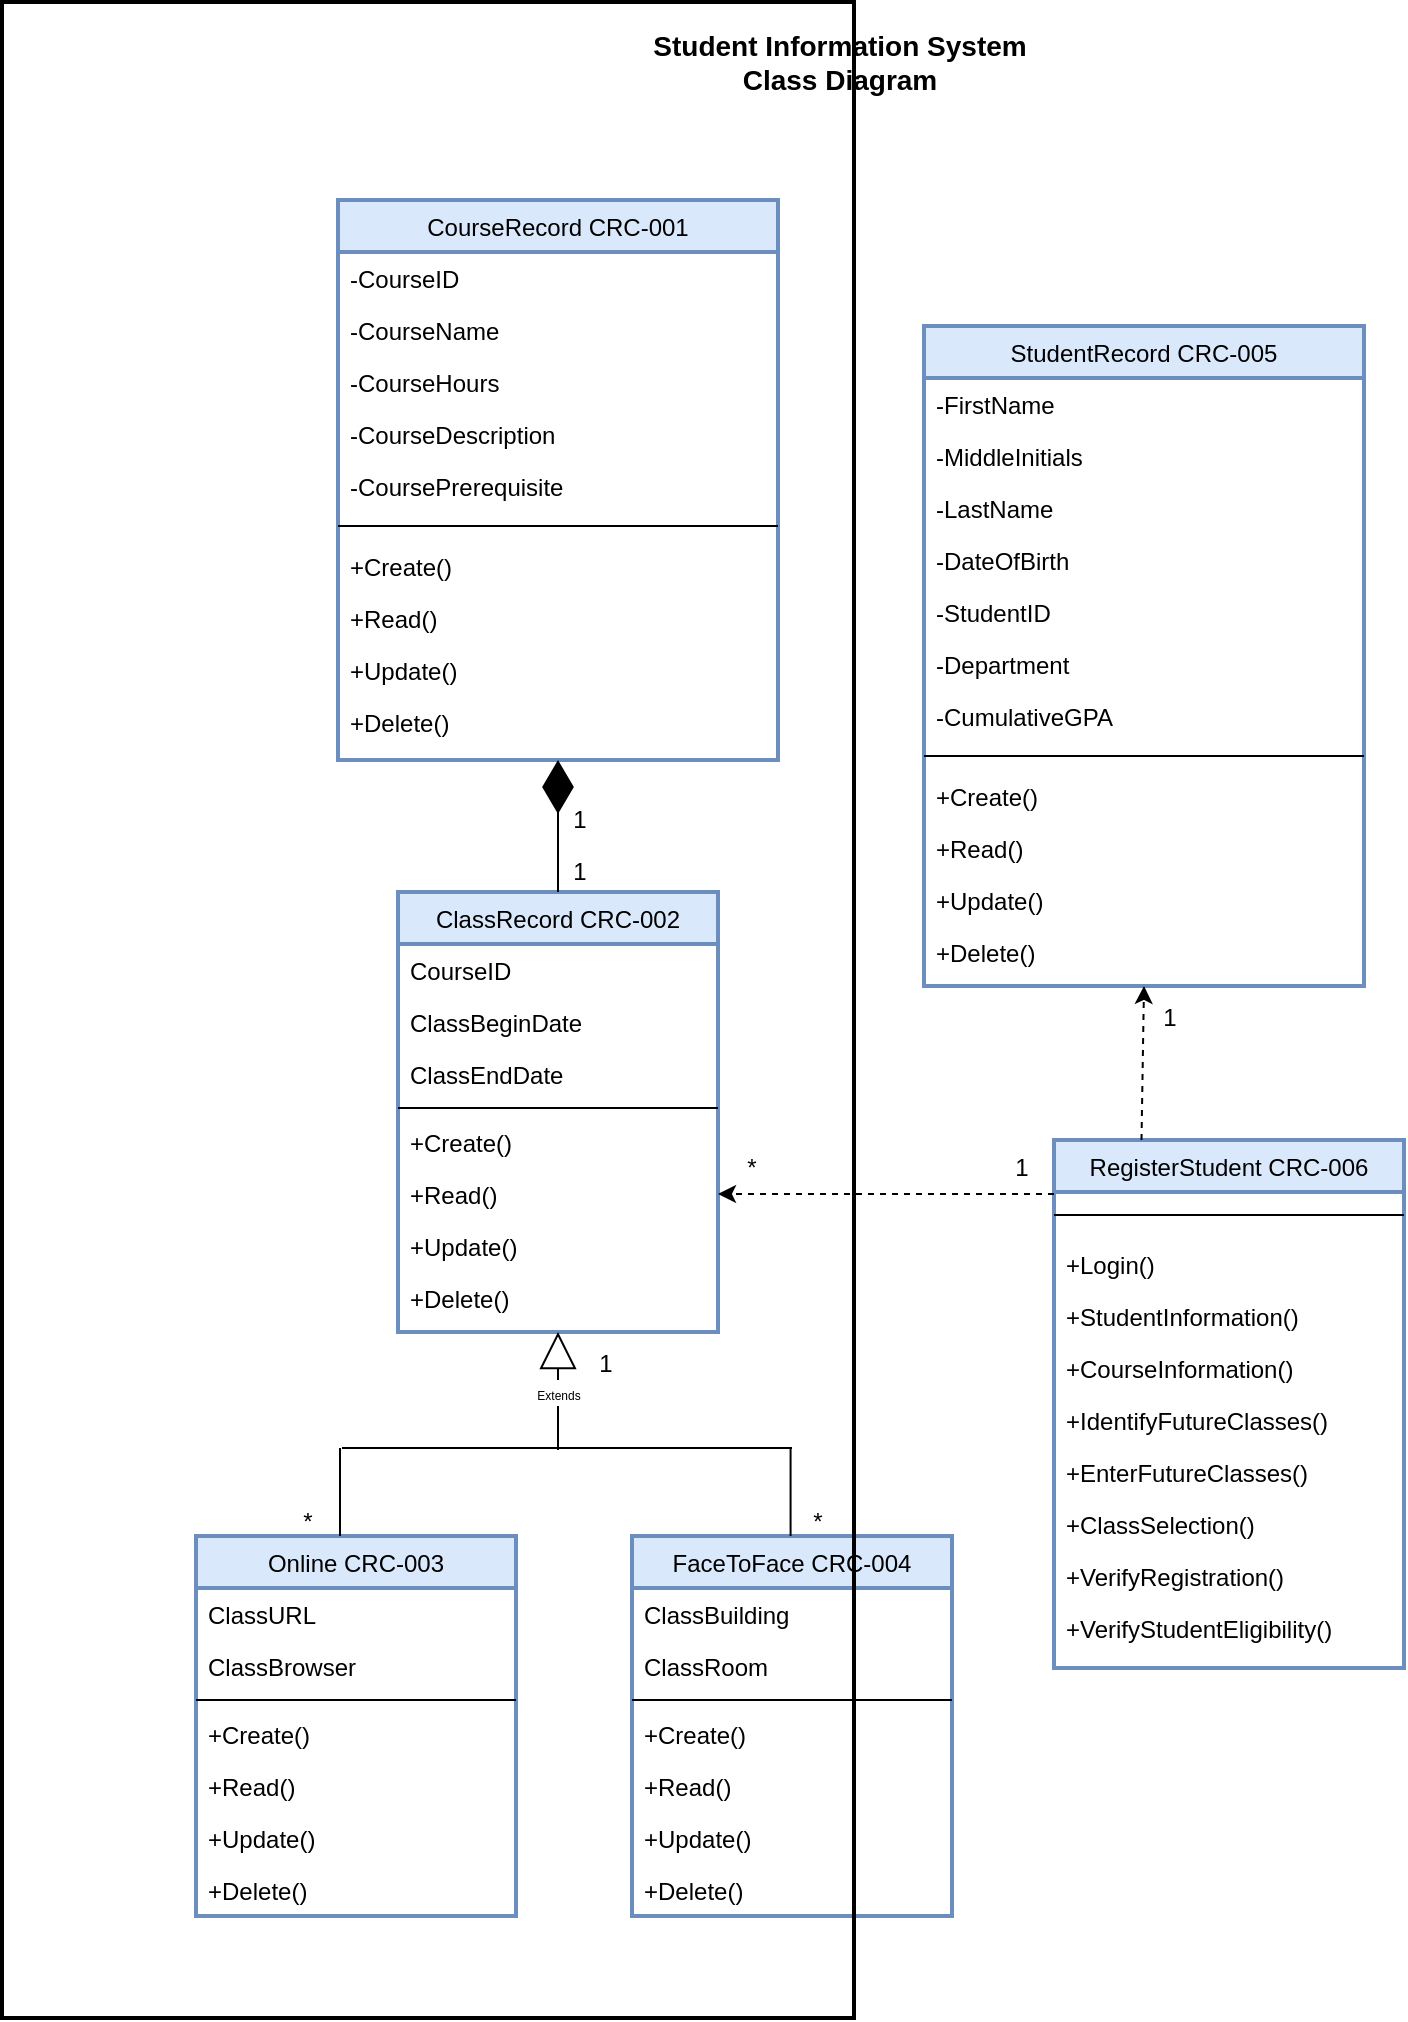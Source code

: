 <mxfile version="14.0.1" type="github">
  <diagram id="C5RBs43oDa-KdzZeNtuy" name="Page-1">
    <mxGraphModel dx="916" dy="173" grid="0" gridSize="10" guides="1" tooltips="1" connect="1" arrows="1" fold="1" page="0" pageScale="1" pageWidth="583" pageHeight="827" math="0" shadow="0">
      <root>
        <mxCell id="WIyWlLk6GJQsqaUBKTNV-0" />
        <mxCell id="WIyWlLk6GJQsqaUBKTNV-1" parent="WIyWlLk6GJQsqaUBKTNV-0" />
        <mxCell id="mDZFszzArQVCt0ObkEAF-0" value="ClassRecord CRC-002" style="swimlane;fontStyle=0;align=center;verticalAlign=top;childLayout=stackLayout;horizontal=1;startSize=26;horizontalStack=0;resizeParent=1;resizeLast=0;collapsible=1;marginBottom=0;rounded=0;shadow=0;strokeWidth=2;fillColor=#dae8fc;strokeColor=#6c8ebf;" parent="WIyWlLk6GJQsqaUBKTNV-1" vertex="1">
          <mxGeometry x="212" y="908" width="160" height="220" as="geometry">
            <mxRectangle x="230" y="140" width="160" height="26" as="alternateBounds" />
          </mxGeometry>
        </mxCell>
        <mxCell id="mDZFszzArQVCt0ObkEAF-1" value="CourseID" style="text;align=left;verticalAlign=top;spacingLeft=4;spacingRight=4;overflow=hidden;rotatable=0;points=[[0,0.5],[1,0.5]];portConstraint=eastwest;" parent="mDZFszzArQVCt0ObkEAF-0" vertex="1">
          <mxGeometry y="26" width="160" height="26" as="geometry" />
        </mxCell>
        <mxCell id="mDZFszzArQVCt0ObkEAF-2" value="ClassBeginDate" style="text;align=left;verticalAlign=top;spacingLeft=4;spacingRight=4;overflow=hidden;rotatable=0;points=[[0,0.5],[1,0.5]];portConstraint=eastwest;rounded=0;shadow=0;html=0;" parent="mDZFszzArQVCt0ObkEAF-0" vertex="1">
          <mxGeometry y="52" width="160" height="26" as="geometry" />
        </mxCell>
        <mxCell id="mDZFszzArQVCt0ObkEAF-3" value="ClassEndDate" style="text;align=left;verticalAlign=top;spacingLeft=4;spacingRight=4;overflow=hidden;rotatable=0;points=[[0,0.5],[1,0.5]];portConstraint=eastwest;rounded=0;shadow=0;html=0;" parent="mDZFszzArQVCt0ObkEAF-0" vertex="1">
          <mxGeometry y="78" width="160" height="26" as="geometry" />
        </mxCell>
        <mxCell id="mDZFszzArQVCt0ObkEAF-4" value="" style="line;html=1;strokeWidth=1;align=left;verticalAlign=middle;spacingTop=-1;spacingLeft=3;spacingRight=3;rotatable=0;labelPosition=right;points=[];portConstraint=eastwest;" parent="mDZFszzArQVCt0ObkEAF-0" vertex="1">
          <mxGeometry y="104" width="160" height="8" as="geometry" />
        </mxCell>
        <mxCell id="mDZFszzArQVCt0ObkEAF-5" value="+Create()" style="text;align=left;verticalAlign=top;spacingLeft=4;spacingRight=4;overflow=hidden;rotatable=0;points=[[0,0.5],[1,0.5]];portConstraint=eastwest;" parent="mDZFszzArQVCt0ObkEAF-0" vertex="1">
          <mxGeometry y="112" width="160" height="26" as="geometry" />
        </mxCell>
        <mxCell id="mDZFszzArQVCt0ObkEAF-50" value="+Read()" style="text;align=left;verticalAlign=top;spacingLeft=4;spacingRight=4;overflow=hidden;rotatable=0;points=[[0,0.5],[1,0.5]];portConstraint=eastwest;" parent="mDZFszzArQVCt0ObkEAF-0" vertex="1">
          <mxGeometry y="138" width="160" height="26" as="geometry" />
        </mxCell>
        <mxCell id="mDZFszzArQVCt0ObkEAF-30" value="+Update()" style="text;align=left;verticalAlign=top;spacingLeft=4;spacingRight=4;overflow=hidden;rotatable=0;points=[[0,0.5],[1,0.5]];portConstraint=eastwest;" parent="mDZFszzArQVCt0ObkEAF-0" vertex="1">
          <mxGeometry y="164" width="160" height="26" as="geometry" />
        </mxCell>
        <mxCell id="mDZFszzArQVCt0ObkEAF-31" value="+Delete()" style="text;align=left;verticalAlign=top;spacingLeft=4;spacingRight=4;overflow=hidden;rotatable=0;points=[[0,0.5],[1,0.5]];portConstraint=eastwest;" parent="mDZFszzArQVCt0ObkEAF-0" vertex="1">
          <mxGeometry y="190" width="160" height="26" as="geometry" />
        </mxCell>
        <mxCell id="mDZFszzArQVCt0ObkEAF-6" value="CourseRecord CRC-001" style="swimlane;fontStyle=0;align=center;verticalAlign=top;childLayout=stackLayout;horizontal=1;startSize=26;horizontalStack=0;resizeParent=1;resizeLast=0;collapsible=1;marginBottom=0;rounded=0;shadow=0;strokeWidth=2;fillColor=#dae8fc;strokeColor=#6c8ebf;" parent="WIyWlLk6GJQsqaUBKTNV-1" vertex="1">
          <mxGeometry x="182" y="562" width="220" height="280" as="geometry">
            <mxRectangle x="230" y="140" width="160" height="26" as="alternateBounds" />
          </mxGeometry>
        </mxCell>
        <mxCell id="mDZFszzArQVCt0ObkEAF-7" value="-CourseID" style="text;align=left;verticalAlign=top;spacingLeft=4;spacingRight=4;overflow=hidden;rotatable=0;points=[[0,0.5],[1,0.5]];portConstraint=eastwest;" parent="mDZFszzArQVCt0ObkEAF-6" vertex="1">
          <mxGeometry y="26" width="220" height="26" as="geometry" />
        </mxCell>
        <mxCell id="mDZFszzArQVCt0ObkEAF-8" value="-CourseName" style="text;align=left;verticalAlign=top;spacingLeft=4;spacingRight=4;overflow=hidden;rotatable=0;points=[[0,0.5],[1,0.5]];portConstraint=eastwest;rounded=0;shadow=0;html=0;" parent="mDZFszzArQVCt0ObkEAF-6" vertex="1">
          <mxGeometry y="52" width="220" height="26" as="geometry" />
        </mxCell>
        <mxCell id="mDZFszzArQVCt0ObkEAF-9" value="-CourseHours" style="text;align=left;verticalAlign=top;spacingLeft=4;spacingRight=4;overflow=hidden;rotatable=0;points=[[0,0.5],[1,0.5]];portConstraint=eastwest;rounded=0;shadow=0;html=0;" parent="mDZFszzArQVCt0ObkEAF-6" vertex="1">
          <mxGeometry y="78" width="220" height="26" as="geometry" />
        </mxCell>
        <mxCell id="mDZFszzArQVCt0ObkEAF-24" value="-CourseDescription" style="text;align=left;verticalAlign=top;spacingLeft=4;spacingRight=4;overflow=hidden;rotatable=0;points=[[0,0.5],[1,0.5]];portConstraint=eastwest;rounded=0;shadow=0;html=0;" parent="mDZFszzArQVCt0ObkEAF-6" vertex="1">
          <mxGeometry y="104" width="220" height="26" as="geometry" />
        </mxCell>
        <mxCell id="mDZFszzArQVCt0ObkEAF-25" value="-CoursePrerequisite" style="text;align=left;verticalAlign=top;spacingLeft=4;spacingRight=4;overflow=hidden;rotatable=0;points=[[0,0.5],[1,0.5]];portConstraint=eastwest;rounded=0;shadow=0;html=0;" parent="mDZFszzArQVCt0ObkEAF-6" vertex="1">
          <mxGeometry y="130" width="220" height="26" as="geometry" />
        </mxCell>
        <mxCell id="mDZFszzArQVCt0ObkEAF-10" value="" style="line;html=1;strokeWidth=1;align=left;verticalAlign=middle;spacingTop=-1;spacingLeft=3;spacingRight=3;rotatable=0;labelPosition=right;points=[];portConstraint=eastwest;" parent="mDZFszzArQVCt0ObkEAF-6" vertex="1">
          <mxGeometry y="156" width="220" height="14" as="geometry" />
        </mxCell>
        <mxCell id="mDZFszzArQVCt0ObkEAF-11" value="+Create()" style="text;align=left;verticalAlign=top;spacingLeft=4;spacingRight=4;overflow=hidden;rotatable=0;points=[[0,0.5],[1,0.5]];portConstraint=eastwest;" parent="mDZFszzArQVCt0ObkEAF-6" vertex="1">
          <mxGeometry y="170" width="220" height="26" as="geometry" />
        </mxCell>
        <mxCell id="mDZFszzArQVCt0ObkEAF-48" value="+Read()" style="text;align=left;verticalAlign=top;spacingLeft=4;spacingRight=4;overflow=hidden;rotatable=0;points=[[0,0.5],[1,0.5]];portConstraint=eastwest;" parent="mDZFszzArQVCt0ObkEAF-6" vertex="1">
          <mxGeometry y="196" width="220" height="26" as="geometry" />
        </mxCell>
        <mxCell id="mDZFszzArQVCt0ObkEAF-27" value="+Update()" style="text;align=left;verticalAlign=top;spacingLeft=4;spacingRight=4;overflow=hidden;rotatable=0;points=[[0,0.5],[1,0.5]];portConstraint=eastwest;" parent="mDZFszzArQVCt0ObkEAF-6" vertex="1">
          <mxGeometry y="222" width="220" height="26" as="geometry" />
        </mxCell>
        <mxCell id="mDZFszzArQVCt0ObkEAF-28" value="+Delete()" style="text;align=left;verticalAlign=top;spacingLeft=4;spacingRight=4;overflow=hidden;rotatable=0;points=[[0,0.5],[1,0.5]];portConstraint=eastwest;" parent="mDZFszzArQVCt0ObkEAF-6" vertex="1">
          <mxGeometry y="248" width="220" height="26" as="geometry" />
        </mxCell>
        <mxCell id="mDZFszzArQVCt0ObkEAF-12" value="Online CRC-003" style="swimlane;fontStyle=0;align=center;verticalAlign=top;childLayout=stackLayout;horizontal=1;startSize=26;horizontalStack=0;resizeParent=1;resizeLast=0;collapsible=1;marginBottom=0;rounded=0;shadow=0;strokeWidth=2;fillColor=#dae8fc;strokeColor=#6c8ebf;" parent="WIyWlLk6GJQsqaUBKTNV-1" vertex="1">
          <mxGeometry x="111" y="1230" width="160" height="190" as="geometry">
            <mxRectangle x="230" y="140" width="160" height="26" as="alternateBounds" />
          </mxGeometry>
        </mxCell>
        <mxCell id="mDZFszzArQVCt0ObkEAF-13" value="ClassURL" style="text;align=left;verticalAlign=top;spacingLeft=4;spacingRight=4;overflow=hidden;rotatable=0;points=[[0,0.5],[1,0.5]];portConstraint=eastwest;" parent="mDZFszzArQVCt0ObkEAF-12" vertex="1">
          <mxGeometry y="26" width="160" height="26" as="geometry" />
        </mxCell>
        <mxCell id="mDZFszzArQVCt0ObkEAF-14" value="ClassBrowser" style="text;align=left;verticalAlign=top;spacingLeft=4;spacingRight=4;overflow=hidden;rotatable=0;points=[[0,0.5],[1,0.5]];portConstraint=eastwest;rounded=0;shadow=0;html=0;" parent="mDZFszzArQVCt0ObkEAF-12" vertex="1">
          <mxGeometry y="52" width="160" height="26" as="geometry" />
        </mxCell>
        <mxCell id="mDZFszzArQVCt0ObkEAF-16" value="" style="line;html=1;strokeWidth=1;align=left;verticalAlign=middle;spacingTop=-1;spacingLeft=3;spacingRight=3;rotatable=0;labelPosition=right;points=[];portConstraint=eastwest;" parent="mDZFszzArQVCt0ObkEAF-12" vertex="1">
          <mxGeometry y="78" width="160" height="8" as="geometry" />
        </mxCell>
        <mxCell id="mDZFszzArQVCt0ObkEAF-17" value="+Create()" style="text;align=left;verticalAlign=top;spacingLeft=4;spacingRight=4;overflow=hidden;rotatable=0;points=[[0,0.5],[1,0.5]];portConstraint=eastwest;" parent="mDZFszzArQVCt0ObkEAF-12" vertex="1">
          <mxGeometry y="86" width="160" height="26" as="geometry" />
        </mxCell>
        <mxCell id="mDZFszzArQVCt0ObkEAF-52" value="+Read()" style="text;align=left;verticalAlign=top;spacingLeft=4;spacingRight=4;overflow=hidden;rotatable=0;points=[[0,0.5],[1,0.5]];portConstraint=eastwest;" parent="mDZFszzArQVCt0ObkEAF-12" vertex="1">
          <mxGeometry y="112" width="160" height="26" as="geometry" />
        </mxCell>
        <mxCell id="mDZFszzArQVCt0ObkEAF-32" value="+Update()" style="text;align=left;verticalAlign=top;spacingLeft=4;spacingRight=4;overflow=hidden;rotatable=0;points=[[0,0.5],[1,0.5]];portConstraint=eastwest;" parent="mDZFszzArQVCt0ObkEAF-12" vertex="1">
          <mxGeometry y="138" width="160" height="26" as="geometry" />
        </mxCell>
        <mxCell id="mDZFszzArQVCt0ObkEAF-33" value="+Delete()" style="text;align=left;verticalAlign=top;spacingLeft=4;spacingRight=4;overflow=hidden;rotatable=0;points=[[0,0.5],[1,0.5]];portConstraint=eastwest;" parent="mDZFszzArQVCt0ObkEAF-12" vertex="1">
          <mxGeometry y="164" width="160" height="26" as="geometry" />
        </mxCell>
        <mxCell id="mDZFszzArQVCt0ObkEAF-18" value="FaceToFace CRC-004" style="swimlane;fontStyle=0;align=center;verticalAlign=top;childLayout=stackLayout;horizontal=1;startSize=26;horizontalStack=0;resizeParent=1;resizeLast=0;collapsible=1;marginBottom=0;rounded=0;shadow=0;strokeWidth=2;fillColor=#dae8fc;strokeColor=#6c8ebf;" parent="WIyWlLk6GJQsqaUBKTNV-1" vertex="1">
          <mxGeometry x="329" y="1230" width="160" height="190" as="geometry">
            <mxRectangle x="230" y="140" width="160" height="26" as="alternateBounds" />
          </mxGeometry>
        </mxCell>
        <mxCell id="mDZFszzArQVCt0ObkEAF-19" value="ClassBuilding" style="text;align=left;verticalAlign=top;spacingLeft=4;spacingRight=4;overflow=hidden;rotatable=0;points=[[0,0.5],[1,0.5]];portConstraint=eastwest;" parent="mDZFszzArQVCt0ObkEAF-18" vertex="1">
          <mxGeometry y="26" width="160" height="26" as="geometry" />
        </mxCell>
        <mxCell id="mDZFszzArQVCt0ObkEAF-20" value="ClassRoom" style="text;align=left;verticalAlign=top;spacingLeft=4;spacingRight=4;overflow=hidden;rotatable=0;points=[[0,0.5],[1,0.5]];portConstraint=eastwest;rounded=0;shadow=0;html=0;" parent="mDZFszzArQVCt0ObkEAF-18" vertex="1">
          <mxGeometry y="52" width="160" height="26" as="geometry" />
        </mxCell>
        <mxCell id="mDZFszzArQVCt0ObkEAF-22" value="" style="line;html=1;strokeWidth=1;align=left;verticalAlign=middle;spacingTop=-1;spacingLeft=3;spacingRight=3;rotatable=0;labelPosition=right;points=[];portConstraint=eastwest;" parent="mDZFszzArQVCt0ObkEAF-18" vertex="1">
          <mxGeometry y="78" width="160" height="8" as="geometry" />
        </mxCell>
        <mxCell id="mDZFszzArQVCt0ObkEAF-23" value="+Create()" style="text;align=left;verticalAlign=top;spacingLeft=4;spacingRight=4;overflow=hidden;rotatable=0;points=[[0,0.5],[1,0.5]];portConstraint=eastwest;" parent="mDZFszzArQVCt0ObkEAF-18" vertex="1">
          <mxGeometry y="86" width="160" height="26" as="geometry" />
        </mxCell>
        <mxCell id="mDZFszzArQVCt0ObkEAF-51" value="+Read()" style="text;align=left;verticalAlign=top;spacingLeft=4;spacingRight=4;overflow=hidden;rotatable=0;points=[[0,0.5],[1,0.5]];portConstraint=eastwest;" parent="mDZFszzArQVCt0ObkEAF-18" vertex="1">
          <mxGeometry y="112" width="160" height="26" as="geometry" />
        </mxCell>
        <mxCell id="mDZFszzArQVCt0ObkEAF-34" value="+Update()" style="text;align=left;verticalAlign=top;spacingLeft=4;spacingRight=4;overflow=hidden;rotatable=0;points=[[0,0.5],[1,0.5]];portConstraint=eastwest;" parent="mDZFszzArQVCt0ObkEAF-18" vertex="1">
          <mxGeometry y="138" width="160" height="26" as="geometry" />
        </mxCell>
        <mxCell id="mDZFszzArQVCt0ObkEAF-35" value="+Delete()" style="text;align=left;verticalAlign=top;spacingLeft=4;spacingRight=4;overflow=hidden;rotatable=0;points=[[0,0.5],[1,0.5]];portConstraint=eastwest;" parent="mDZFszzArQVCt0ObkEAF-18" vertex="1">
          <mxGeometry y="164" width="160" height="26" as="geometry" />
        </mxCell>
        <mxCell id="mDZFszzArQVCt0ObkEAF-36" value="StudentRecord CRC-005" style="swimlane;fontStyle=0;align=center;verticalAlign=top;childLayout=stackLayout;horizontal=1;startSize=26;horizontalStack=0;resizeParent=1;resizeLast=0;collapsible=1;marginBottom=0;rounded=0;shadow=0;strokeWidth=2;fillColor=#dae8fc;strokeColor=#6c8ebf;" parent="WIyWlLk6GJQsqaUBKTNV-1" vertex="1">
          <mxGeometry x="475" y="625" width="220" height="330" as="geometry">
            <mxRectangle x="230" y="140" width="160" height="26" as="alternateBounds" />
          </mxGeometry>
        </mxCell>
        <mxCell id="mDZFszzArQVCt0ObkEAF-37" value="-FirstName" style="text;align=left;verticalAlign=top;spacingLeft=4;spacingRight=4;overflow=hidden;rotatable=0;points=[[0,0.5],[1,0.5]];portConstraint=eastwest;" parent="mDZFszzArQVCt0ObkEAF-36" vertex="1">
          <mxGeometry y="26" width="220" height="26" as="geometry" />
        </mxCell>
        <mxCell id="mDZFszzArQVCt0ObkEAF-38" value="-MiddleInitials" style="text;align=left;verticalAlign=top;spacingLeft=4;spacingRight=4;overflow=hidden;rotatable=0;points=[[0,0.5],[1,0.5]];portConstraint=eastwest;rounded=0;shadow=0;html=0;" parent="mDZFszzArQVCt0ObkEAF-36" vertex="1">
          <mxGeometry y="52" width="220" height="26" as="geometry" />
        </mxCell>
        <mxCell id="mDZFszzArQVCt0ObkEAF-39" value="-LastName" style="text;align=left;verticalAlign=top;spacingLeft=4;spacingRight=4;overflow=hidden;rotatable=0;points=[[0,0.5],[1,0.5]];portConstraint=eastwest;rounded=0;shadow=0;html=0;" parent="mDZFszzArQVCt0ObkEAF-36" vertex="1">
          <mxGeometry y="78" width="220" height="26" as="geometry" />
        </mxCell>
        <mxCell id="mDZFszzArQVCt0ObkEAF-40" value="-DateOfBirth" style="text;align=left;verticalAlign=top;spacingLeft=4;spacingRight=4;overflow=hidden;rotatable=0;points=[[0,0.5],[1,0.5]];portConstraint=eastwest;rounded=0;shadow=0;html=0;" parent="mDZFszzArQVCt0ObkEAF-36" vertex="1">
          <mxGeometry y="104" width="220" height="26" as="geometry" />
        </mxCell>
        <mxCell id="mDZFszzArQVCt0ObkEAF-41" value="-StudentID" style="text;align=left;verticalAlign=top;spacingLeft=4;spacingRight=4;overflow=hidden;rotatable=0;points=[[0,0.5],[1,0.5]];portConstraint=eastwest;rounded=0;shadow=0;html=0;" parent="mDZFszzArQVCt0ObkEAF-36" vertex="1">
          <mxGeometry y="130" width="220" height="26" as="geometry" />
        </mxCell>
        <mxCell id="mDZFszzArQVCt0ObkEAF-43" value="-Department" style="text;align=left;verticalAlign=top;spacingLeft=4;spacingRight=4;overflow=hidden;rotatable=0;points=[[0,0.5],[1,0.5]];portConstraint=eastwest;" parent="mDZFszzArQVCt0ObkEAF-36" vertex="1">
          <mxGeometry y="156" width="220" height="26" as="geometry" />
        </mxCell>
        <mxCell id="mDZFszzArQVCt0ObkEAF-44" value="-CumulativeGPA" style="text;align=left;verticalAlign=top;spacingLeft=4;spacingRight=4;overflow=hidden;rotatable=0;points=[[0,0.5],[1,0.5]];portConstraint=eastwest;" parent="mDZFszzArQVCt0ObkEAF-36" vertex="1">
          <mxGeometry y="182" width="220" height="26" as="geometry" />
        </mxCell>
        <mxCell id="mDZFszzArQVCt0ObkEAF-42" value="" style="line;html=1;strokeWidth=1;align=left;verticalAlign=middle;spacingTop=-1;spacingLeft=3;spacingRight=3;rotatable=0;labelPosition=right;points=[];portConstraint=eastwest;" parent="mDZFszzArQVCt0ObkEAF-36" vertex="1">
          <mxGeometry y="208" width="220" height="14" as="geometry" />
        </mxCell>
        <mxCell id="mDZFszzArQVCt0ObkEAF-45" value="+Create()" style="text;align=left;verticalAlign=top;spacingLeft=4;spacingRight=4;overflow=hidden;rotatable=0;points=[[0,0.5],[1,0.5]];portConstraint=eastwest;" parent="mDZFszzArQVCt0ObkEAF-36" vertex="1">
          <mxGeometry y="222" width="220" height="26" as="geometry" />
        </mxCell>
        <mxCell id="mDZFszzArQVCt0ObkEAF-49" value="+Read()" style="text;align=left;verticalAlign=top;spacingLeft=4;spacingRight=4;overflow=hidden;rotatable=0;points=[[0,0.5],[1,0.5]];portConstraint=eastwest;" parent="mDZFszzArQVCt0ObkEAF-36" vertex="1">
          <mxGeometry y="248" width="220" height="26" as="geometry" />
        </mxCell>
        <mxCell id="mDZFszzArQVCt0ObkEAF-46" value="+Update()" style="text;align=left;verticalAlign=top;spacingLeft=4;spacingRight=4;overflow=hidden;rotatable=0;points=[[0,0.5],[1,0.5]];portConstraint=eastwest;" parent="mDZFszzArQVCt0ObkEAF-36" vertex="1">
          <mxGeometry y="274" width="220" height="26" as="geometry" />
        </mxCell>
        <mxCell id="mDZFszzArQVCt0ObkEAF-47" value="+Delete()" style="text;align=left;verticalAlign=top;spacingLeft=4;spacingRight=4;overflow=hidden;rotatable=0;points=[[0,0.5],[1,0.5]];portConstraint=eastwest;" parent="mDZFszzArQVCt0ObkEAF-36" vertex="1">
          <mxGeometry y="300" width="220" height="26" as="geometry" />
        </mxCell>
        <mxCell id="mDZFszzArQVCt0ObkEAF-53" value="" style="endArrow=diamondThin;endFill=1;endSize=24;html=1;entryX=0.5;entryY=1;entryDx=0;entryDy=0;exitX=0.5;exitY=0;exitDx=0;exitDy=0;" parent="WIyWlLk6GJQsqaUBKTNV-1" source="mDZFszzArQVCt0ObkEAF-0" target="mDZFszzArQVCt0ObkEAF-6" edge="1">
          <mxGeometry width="160" relative="1" as="geometry">
            <mxPoint x="383" y="941" as="sourcePoint" />
            <mxPoint x="543" y="941" as="targetPoint" />
          </mxGeometry>
        </mxCell>
        <mxCell id="mDZFszzArQVCt0ObkEAF-54" value="RegisterStudent CRC-006" style="swimlane;fontStyle=0;align=center;verticalAlign=top;childLayout=stackLayout;horizontal=1;startSize=26;horizontalStack=0;resizeParent=1;resizeLast=0;collapsible=1;marginBottom=0;rounded=0;shadow=0;strokeWidth=2;fillColor=#dae8fc;strokeColor=#6c8ebf;" parent="WIyWlLk6GJQsqaUBKTNV-1" vertex="1">
          <mxGeometry x="540" y="1032" width="175" height="264" as="geometry">
            <mxRectangle x="230" y="140" width="160" height="26" as="alternateBounds" />
          </mxGeometry>
        </mxCell>
        <mxCell id="mDZFszzArQVCt0ObkEAF-57" value="" style="line;html=1;strokeWidth=1;align=left;verticalAlign=middle;spacingTop=-1;spacingLeft=3;spacingRight=3;rotatable=0;labelPosition=right;points=[];portConstraint=eastwest;" parent="mDZFszzArQVCt0ObkEAF-54" vertex="1">
          <mxGeometry y="26" width="175" height="23" as="geometry" />
        </mxCell>
        <mxCell id="mDZFszzArQVCt0ObkEAF-58" value="+Login()" style="text;align=left;verticalAlign=top;spacingLeft=4;spacingRight=4;overflow=hidden;rotatable=0;points=[[0,0.5],[1,0.5]];portConstraint=eastwest;" parent="mDZFszzArQVCt0ObkEAF-54" vertex="1">
          <mxGeometry y="49" width="175" height="26" as="geometry" />
        </mxCell>
        <mxCell id="mDZFszzArQVCt0ObkEAF-59" value="+StudentInformation()" style="text;align=left;verticalAlign=top;spacingLeft=4;spacingRight=4;overflow=hidden;rotatable=0;points=[[0,0.5],[1,0.5]];portConstraint=eastwest;" parent="mDZFszzArQVCt0ObkEAF-54" vertex="1">
          <mxGeometry y="75" width="175" height="26" as="geometry" />
        </mxCell>
        <mxCell id="mDZFszzArQVCt0ObkEAF-60" value="+CourseInformation()" style="text;align=left;verticalAlign=top;spacingLeft=4;spacingRight=4;overflow=hidden;rotatable=0;points=[[0,0.5],[1,0.5]];portConstraint=eastwest;" parent="mDZFszzArQVCt0ObkEAF-54" vertex="1">
          <mxGeometry y="101" width="175" height="26" as="geometry" />
        </mxCell>
        <mxCell id="mDZFszzArQVCt0ObkEAF-72" value="+IdentifyFutureClasses()" style="text;align=left;verticalAlign=top;spacingLeft=4;spacingRight=4;overflow=hidden;rotatable=0;points=[[0,0.5],[1,0.5]];portConstraint=eastwest;" parent="mDZFszzArQVCt0ObkEAF-54" vertex="1">
          <mxGeometry y="127" width="175" height="26" as="geometry" />
        </mxCell>
        <mxCell id="3ZJjnnuNBhs-CdSNVF4s-0" value="+EnterFutureClasses()" style="text;align=left;verticalAlign=top;spacingLeft=4;spacingRight=4;overflow=hidden;rotatable=0;points=[[0,0.5],[1,0.5]];portConstraint=eastwest;" vertex="1" parent="mDZFszzArQVCt0ObkEAF-54">
          <mxGeometry y="153" width="175" height="26" as="geometry" />
        </mxCell>
        <mxCell id="ZbRFLYXlaooaJSzUJWDh-0" value="+ClassSelection()" style="text;align=left;verticalAlign=top;spacingLeft=4;spacingRight=4;overflow=hidden;rotatable=0;points=[[0,0.5],[1,0.5]];portConstraint=eastwest;" parent="mDZFszzArQVCt0ObkEAF-54" vertex="1">
          <mxGeometry y="179" width="175" height="26" as="geometry" />
        </mxCell>
        <mxCell id="ZbRFLYXlaooaJSzUJWDh-1" value="+VerifyRegistration()" style="text;align=left;verticalAlign=top;spacingLeft=4;spacingRight=4;overflow=hidden;rotatable=0;points=[[0,0.5],[1,0.5]];portConstraint=eastwest;" parent="mDZFszzArQVCt0ObkEAF-54" vertex="1">
          <mxGeometry y="205" width="175" height="26" as="geometry" />
        </mxCell>
        <mxCell id="ZbRFLYXlaooaJSzUJWDh-2" value="+VerifyStudentEligibility()" style="text;align=left;verticalAlign=top;spacingLeft=4;spacingRight=4;overflow=hidden;rotatable=0;points=[[0,0.5],[1,0.5]];portConstraint=eastwest;" parent="mDZFszzArQVCt0ObkEAF-54" vertex="1">
          <mxGeometry y="231" width="175" height="26" as="geometry" />
        </mxCell>
        <mxCell id="mDZFszzArQVCt0ObkEAF-66" value="" style="endArrow=none;html=1;exitX=0.5;exitY=0;exitDx=0;exitDy=0;" parent="WIyWlLk6GJQsqaUBKTNV-1" edge="1">
          <mxGeometry width="50" height="50" relative="1" as="geometry">
            <mxPoint x="183" y="1230.0" as="sourcePoint" />
            <mxPoint x="183" y="1186" as="targetPoint" />
          </mxGeometry>
        </mxCell>
        <mxCell id="mDZFszzArQVCt0ObkEAF-67" value="" style="endArrow=none;html=1;exitX=0.5;exitY=0;exitDx=0;exitDy=0;" parent="WIyWlLk6GJQsqaUBKTNV-1" edge="1">
          <mxGeometry width="50" height="50" relative="1" as="geometry">
            <mxPoint x="408.29" y="1230.0" as="sourcePoint" />
            <mxPoint x="408.29" y="1186" as="targetPoint" />
          </mxGeometry>
        </mxCell>
        <mxCell id="mDZFszzArQVCt0ObkEAF-68" value="" style="endArrow=none;html=1;" parent="WIyWlLk6GJQsqaUBKTNV-1" edge="1">
          <mxGeometry width="50" height="50" relative="1" as="geometry">
            <mxPoint x="184" y="1186" as="sourcePoint" />
            <mxPoint x="409" y="1186" as="targetPoint" />
          </mxGeometry>
        </mxCell>
        <mxCell id="mDZFszzArQVCt0ObkEAF-69" value="&lt;font style=&quot;font-size: 6px&quot;&gt;Extends&lt;/font&gt;" style="endArrow=block;endSize=16;endFill=0;html=1;entryX=0.5;entryY=1;entryDx=0;entryDy=0;" parent="WIyWlLk6GJQsqaUBKTNV-1" target="mDZFszzArQVCt0ObkEAF-0" edge="1">
          <mxGeometry width="160" relative="1" as="geometry">
            <mxPoint x="292" y="1187" as="sourcePoint" />
            <mxPoint x="470" y="1166" as="targetPoint" />
          </mxGeometry>
        </mxCell>
        <mxCell id="mDZFszzArQVCt0ObkEAF-73" value="" style="rounded=0;whiteSpace=wrap;html=1;strokeWidth=2;fillColor=none;" parent="WIyWlLk6GJQsqaUBKTNV-1" vertex="1">
          <mxGeometry x="14" y="463" width="426" height="1008" as="geometry" />
        </mxCell>
        <mxCell id="mDZFszzArQVCt0ObkEAF-75" value="&lt;font style=&quot;font-size: 14px&quot;&gt;Student Information System &lt;br&gt;Class Diagram&lt;/font&gt;" style="text;html=1;strokeColor=none;fillColor=none;align=center;verticalAlign=middle;whiteSpace=wrap;rounded=0;fontStyle=1" parent="WIyWlLk6GJQsqaUBKTNV-1" vertex="1">
          <mxGeometry x="319" y="479" width="228" height="28" as="geometry" />
        </mxCell>
        <mxCell id="ZbRFLYXlaooaJSzUJWDh-5" value="" style="endArrow=classic;html=1;entryX=1;entryY=0.5;entryDx=0;entryDy=0;dashed=1;" parent="WIyWlLk6GJQsqaUBKTNV-1" target="mDZFszzArQVCt0ObkEAF-50" edge="1">
          <mxGeometry width="50" height="50" relative="1" as="geometry">
            <mxPoint x="540" y="1059" as="sourcePoint" />
            <mxPoint x="383" y="1054" as="targetPoint" />
          </mxGeometry>
        </mxCell>
        <mxCell id="ZbRFLYXlaooaJSzUJWDh-6" value="" style="endArrow=classic;html=1;dashed=1;exitX=0.25;exitY=0;exitDx=0;exitDy=0;entryX=0.5;entryY=1;entryDx=0;entryDy=0;" parent="WIyWlLk6GJQsqaUBKTNV-1" source="mDZFszzArQVCt0ObkEAF-54" target="mDZFszzArQVCt0ObkEAF-36" edge="1">
          <mxGeometry width="50" height="50" relative="1" as="geometry">
            <mxPoint x="515" y="1075" as="sourcePoint" />
            <mxPoint x="573" y="980" as="targetPoint" />
          </mxGeometry>
        </mxCell>
        <mxCell id="ZbRFLYXlaooaJSzUJWDh-7" value="1" style="text;html=1;strokeColor=none;fillColor=none;align=center;verticalAlign=middle;whiteSpace=wrap;rounded=0;" parent="WIyWlLk6GJQsqaUBKTNV-1" vertex="1">
          <mxGeometry x="290" y="890" width="26" height="16" as="geometry" />
        </mxCell>
        <mxCell id="ZbRFLYXlaooaJSzUJWDh-8" value="1" style="text;html=1;strokeColor=none;fillColor=none;align=center;verticalAlign=middle;whiteSpace=wrap;rounded=0;" parent="WIyWlLk6GJQsqaUBKTNV-1" vertex="1">
          <mxGeometry x="290" y="864" width="26" height="16" as="geometry" />
        </mxCell>
        <mxCell id="ZbRFLYXlaooaJSzUJWDh-10" value="*" style="text;html=1;strokeColor=none;fillColor=none;align=center;verticalAlign=middle;whiteSpace=wrap;rounded=0;" parent="WIyWlLk6GJQsqaUBKTNV-1" vertex="1">
          <mxGeometry x="369" y="1036" width="40" height="20" as="geometry" />
        </mxCell>
        <mxCell id="ZbRFLYXlaooaJSzUJWDh-12" value="1" style="text;html=1;strokeColor=none;fillColor=none;align=center;verticalAlign=middle;whiteSpace=wrap;rounded=0;" parent="WIyWlLk6GJQsqaUBKTNV-1" vertex="1">
          <mxGeometry x="511" y="1038" width="26" height="16" as="geometry" />
        </mxCell>
        <mxCell id="ZbRFLYXlaooaJSzUJWDh-13" value="1" style="text;html=1;strokeColor=none;fillColor=none;align=center;verticalAlign=middle;whiteSpace=wrap;rounded=0;" parent="WIyWlLk6GJQsqaUBKTNV-1" vertex="1">
          <mxGeometry x="585" y="963" width="26" height="16" as="geometry" />
        </mxCell>
        <mxCell id="ZbRFLYXlaooaJSzUJWDh-14" value="*" style="text;html=1;strokeColor=none;fillColor=none;align=center;verticalAlign=middle;whiteSpace=wrap;rounded=0;" parent="WIyWlLk6GJQsqaUBKTNV-1" vertex="1">
          <mxGeometry x="402" y="1213" width="40" height="20" as="geometry" />
        </mxCell>
        <mxCell id="ZbRFLYXlaooaJSzUJWDh-15" value="*" style="text;html=1;strokeColor=none;fillColor=none;align=center;verticalAlign=middle;whiteSpace=wrap;rounded=0;" parent="WIyWlLk6GJQsqaUBKTNV-1" vertex="1">
          <mxGeometry x="147" y="1213" width="40" height="20" as="geometry" />
        </mxCell>
        <mxCell id="ZbRFLYXlaooaJSzUJWDh-16" value="1" style="text;html=1;strokeColor=none;fillColor=none;align=center;verticalAlign=middle;whiteSpace=wrap;rounded=0;" parent="WIyWlLk6GJQsqaUBKTNV-1" vertex="1">
          <mxGeometry x="303" y="1136" width="26" height="16" as="geometry" />
        </mxCell>
      </root>
    </mxGraphModel>
  </diagram>
</mxfile>
